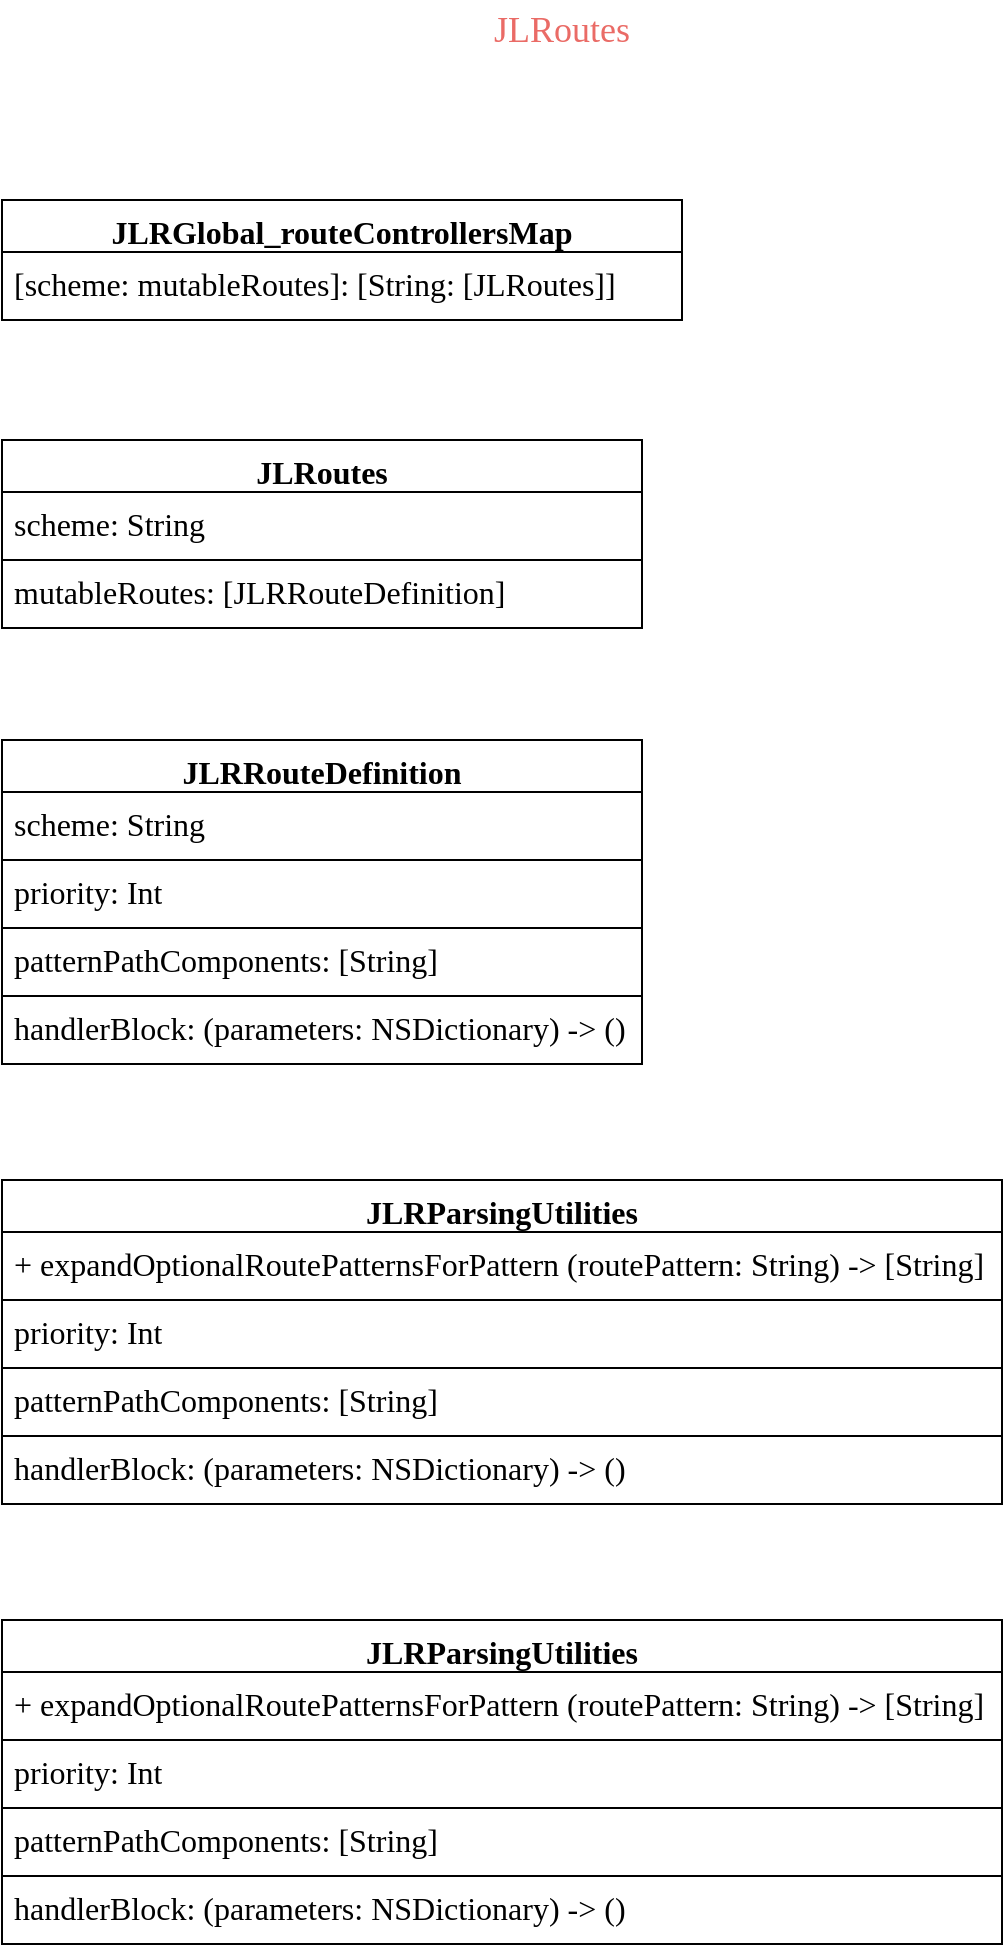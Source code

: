 <mxfile version="21.6.8" type="github">
  <diagram name="第 1 页" id="x82_LA83ciAqN6GJa8_j">
    <mxGraphModel dx="514" dy="811" grid="1" gridSize="10" guides="1" tooltips="1" connect="1" arrows="1" fold="1" page="0" pageScale="1" pageWidth="850" pageHeight="1100" math="0" shadow="0">
      <root>
        <mxCell id="0" />
        <mxCell id="1" parent="0" />
        <mxCell id="TY6RuBEEMv1Jgl18mB2E-1" value="JLRGlobal_routeControllersMap" style="swimlane;fontStyle=1;align=center;verticalAlign=top;childLayout=stackLayout;horizontal=1;startSize=26;horizontalStack=0;resizeParent=1;resizeParentMax=0;resizeLast=0;collapsible=1;marginBottom=0;whiteSpace=wrap;html=1;fontSize=16;fontFamily=Times New Roman;" vertex="1" parent="1">
          <mxGeometry x="10" y="480" width="340" height="60" as="geometry">
            <mxRectangle x="10" y="440" width="100" height="30" as="alternateBounds" />
          </mxGeometry>
        </mxCell>
        <mxCell id="TY6RuBEEMv1Jgl18mB2E-2" value="[scheme: mutableRoutes]: [String: [JLRoutes]]" style="text;strokeColor=none;fillColor=none;align=left;verticalAlign=top;spacingLeft=4;spacingRight=4;overflow=hidden;rotatable=0;points=[[0,0.5],[1,0.5]];portConstraint=eastwest;whiteSpace=wrap;html=1;fontSize=16;fontFamily=Times New Roman;" vertex="1" parent="TY6RuBEEMv1Jgl18mB2E-1">
          <mxGeometry y="26" width="340" height="34" as="geometry" />
        </mxCell>
        <mxCell id="TY6RuBEEMv1Jgl18mB2E-10" value="JLRoutes" style="text;html=1;strokeColor=none;fillColor=none;align=center;verticalAlign=middle;whiteSpace=wrap;rounded=0;fontFamily=Times New Roman;fontSize=18;fontColor=#EA6B66;" vertex="1" parent="1">
          <mxGeometry x="260" y="380" width="60" height="30" as="geometry" />
        </mxCell>
        <mxCell id="TY6RuBEEMv1Jgl18mB2E-11" value="JLRoutes" style="swimlane;fontStyle=1;align=center;verticalAlign=top;childLayout=stackLayout;horizontal=1;startSize=26;horizontalStack=0;resizeParent=1;resizeParentMax=0;resizeLast=0;collapsible=1;marginBottom=0;whiteSpace=wrap;html=1;fontSize=16;fontFamily=Times New Roman;" vertex="1" parent="1">
          <mxGeometry x="10" y="600" width="320" height="94" as="geometry">
            <mxRectangle x="10" y="440" width="100" height="30" as="alternateBounds" />
          </mxGeometry>
        </mxCell>
        <mxCell id="TY6RuBEEMv1Jgl18mB2E-12" value="scheme: String" style="text;strokeColor=none;fillColor=none;align=left;verticalAlign=top;spacingLeft=4;spacingRight=4;overflow=hidden;rotatable=0;points=[[0,0.5],[1,0.5]];portConstraint=eastwest;whiteSpace=wrap;html=1;fontSize=16;fontFamily=Times New Roman;" vertex="1" parent="TY6RuBEEMv1Jgl18mB2E-11">
          <mxGeometry y="26" width="320" height="34" as="geometry" />
        </mxCell>
        <mxCell id="TY6RuBEEMv1Jgl18mB2E-13" value="mutableRoutes: [JLRRouteDefinition&lt;span style=&quot;background-color: initial;&quot;&gt;]&lt;/span&gt;" style="text;strokeColor=default;fillColor=none;align=left;verticalAlign=top;spacingLeft=4;spacingRight=4;overflow=hidden;rotatable=0;points=[[0,0.5],[1,0.5]];portConstraint=eastwest;whiteSpace=wrap;html=1;fontSize=16;fontFamily=Times New Roman;" vertex="1" parent="TY6RuBEEMv1Jgl18mB2E-11">
          <mxGeometry y="60" width="320" height="34" as="geometry" />
        </mxCell>
        <mxCell id="TY6RuBEEMv1Jgl18mB2E-14" value="JLRRouteDefinition" style="swimlane;fontStyle=1;align=center;verticalAlign=top;childLayout=stackLayout;horizontal=1;startSize=26;horizontalStack=0;resizeParent=1;resizeParentMax=0;resizeLast=0;collapsible=1;marginBottom=0;whiteSpace=wrap;html=1;fontSize=16;fontFamily=Times New Roman;" vertex="1" parent="1">
          <mxGeometry x="10" y="750" width="320" height="162" as="geometry">
            <mxRectangle x="10" y="440" width="100" height="30" as="alternateBounds" />
          </mxGeometry>
        </mxCell>
        <mxCell id="TY6RuBEEMv1Jgl18mB2E-15" value="scheme: String" style="text;strokeColor=none;fillColor=none;align=left;verticalAlign=top;spacingLeft=4;spacingRight=4;overflow=hidden;rotatable=0;points=[[0,0.5],[1,0.5]];portConstraint=eastwest;whiteSpace=wrap;html=1;fontSize=16;fontFamily=Times New Roman;" vertex="1" parent="TY6RuBEEMv1Jgl18mB2E-14">
          <mxGeometry y="26" width="320" height="34" as="geometry" />
        </mxCell>
        <mxCell id="TY6RuBEEMv1Jgl18mB2E-17" value="priority: Int" style="text;strokeColor=default;fillColor=none;align=left;verticalAlign=top;spacingLeft=4;spacingRight=4;overflow=hidden;rotatable=0;points=[[0,0.5],[1,0.5]];portConstraint=eastwest;whiteSpace=wrap;html=1;fontSize=16;fontFamily=Times New Roman;" vertex="1" parent="TY6RuBEEMv1Jgl18mB2E-14">
          <mxGeometry y="60" width="320" height="34" as="geometry" />
        </mxCell>
        <mxCell id="TY6RuBEEMv1Jgl18mB2E-16" value="patternPathComponents: [String]" style="text;strokeColor=default;fillColor=none;align=left;verticalAlign=top;spacingLeft=4;spacingRight=4;overflow=hidden;rotatable=0;points=[[0,0.5],[1,0.5]];portConstraint=eastwest;whiteSpace=wrap;html=1;fontSize=16;fontFamily=Times New Roman;" vertex="1" parent="TY6RuBEEMv1Jgl18mB2E-14">
          <mxGeometry y="94" width="320" height="34" as="geometry" />
        </mxCell>
        <mxCell id="TY6RuBEEMv1Jgl18mB2E-22" value="handlerBlock: (parameters: NSDictionary) -&amp;gt; ()" style="text;strokeColor=default;fillColor=none;align=left;verticalAlign=top;spacingLeft=4;spacingRight=4;overflow=hidden;rotatable=0;points=[[0,0.5],[1,0.5]];portConstraint=eastwest;whiteSpace=wrap;html=1;fontSize=16;fontFamily=Times New Roman;" vertex="1" parent="TY6RuBEEMv1Jgl18mB2E-14">
          <mxGeometry y="128" width="320" height="34" as="geometry" />
        </mxCell>
        <mxCell id="TY6RuBEEMv1Jgl18mB2E-24" value="JLRParsingUtilities" style="swimlane;fontStyle=1;align=center;verticalAlign=top;childLayout=stackLayout;horizontal=1;startSize=26;horizontalStack=0;resizeParent=1;resizeParentMax=0;resizeLast=0;collapsible=1;marginBottom=0;whiteSpace=wrap;html=1;fontSize=16;fontFamily=Times New Roman;" vertex="1" parent="1">
          <mxGeometry x="10" y="970" width="500" height="162" as="geometry">
            <mxRectangle x="10" y="440" width="100" height="30" as="alternateBounds" />
          </mxGeometry>
        </mxCell>
        <mxCell id="TY6RuBEEMv1Jgl18mB2E-25" value="+&amp;nbsp;expandOptionalRoutePatternsForPattern (routePattern: String) -&amp;gt; [String]" style="text;strokeColor=none;fillColor=none;align=left;verticalAlign=top;spacingLeft=4;spacingRight=4;overflow=hidden;rotatable=0;points=[[0,0.5],[1,0.5]];portConstraint=eastwest;whiteSpace=wrap;html=1;fontSize=16;fontFamily=Times New Roman;" vertex="1" parent="TY6RuBEEMv1Jgl18mB2E-24">
          <mxGeometry y="26" width="500" height="34" as="geometry" />
        </mxCell>
        <mxCell id="TY6RuBEEMv1Jgl18mB2E-26" value="priority: Int" style="text;strokeColor=default;fillColor=none;align=left;verticalAlign=top;spacingLeft=4;spacingRight=4;overflow=hidden;rotatable=0;points=[[0,0.5],[1,0.5]];portConstraint=eastwest;whiteSpace=wrap;html=1;fontSize=16;fontFamily=Times New Roman;" vertex="1" parent="TY6RuBEEMv1Jgl18mB2E-24">
          <mxGeometry y="60" width="500" height="34" as="geometry" />
        </mxCell>
        <mxCell id="TY6RuBEEMv1Jgl18mB2E-27" value="patternPathComponents: [String]" style="text;strokeColor=default;fillColor=none;align=left;verticalAlign=top;spacingLeft=4;spacingRight=4;overflow=hidden;rotatable=0;points=[[0,0.5],[1,0.5]];portConstraint=eastwest;whiteSpace=wrap;html=1;fontSize=16;fontFamily=Times New Roman;" vertex="1" parent="TY6RuBEEMv1Jgl18mB2E-24">
          <mxGeometry y="94" width="500" height="34" as="geometry" />
        </mxCell>
        <mxCell id="TY6RuBEEMv1Jgl18mB2E-28" value="handlerBlock: (parameters: NSDictionary) -&amp;gt; ()" style="text;strokeColor=default;fillColor=none;align=left;verticalAlign=top;spacingLeft=4;spacingRight=4;overflow=hidden;rotatable=0;points=[[0,0.5],[1,0.5]];portConstraint=eastwest;whiteSpace=wrap;html=1;fontSize=16;fontFamily=Times New Roman;" vertex="1" parent="TY6RuBEEMv1Jgl18mB2E-24">
          <mxGeometry y="128" width="500" height="34" as="geometry" />
        </mxCell>
        <mxCell id="TY6RuBEEMv1Jgl18mB2E-29" value="JLRParsingUtilities" style="swimlane;fontStyle=1;align=center;verticalAlign=top;childLayout=stackLayout;horizontal=1;startSize=26;horizontalStack=0;resizeParent=1;resizeParentMax=0;resizeLast=0;collapsible=1;marginBottom=0;whiteSpace=wrap;html=1;fontSize=16;fontFamily=Times New Roman;" vertex="1" parent="1">
          <mxGeometry x="10" y="1190" width="500" height="162" as="geometry">
            <mxRectangle x="10" y="440" width="100" height="30" as="alternateBounds" />
          </mxGeometry>
        </mxCell>
        <mxCell id="TY6RuBEEMv1Jgl18mB2E-30" value="+&amp;nbsp;expandOptionalRoutePatternsForPattern (routePattern: String) -&amp;gt; [String]" style="text;strokeColor=none;fillColor=none;align=left;verticalAlign=top;spacingLeft=4;spacingRight=4;overflow=hidden;rotatable=0;points=[[0,0.5],[1,0.5]];portConstraint=eastwest;whiteSpace=wrap;html=1;fontSize=16;fontFamily=Times New Roman;" vertex="1" parent="TY6RuBEEMv1Jgl18mB2E-29">
          <mxGeometry y="26" width="500" height="34" as="geometry" />
        </mxCell>
        <mxCell id="TY6RuBEEMv1Jgl18mB2E-31" value="priority: Int" style="text;strokeColor=default;fillColor=none;align=left;verticalAlign=top;spacingLeft=4;spacingRight=4;overflow=hidden;rotatable=0;points=[[0,0.5],[1,0.5]];portConstraint=eastwest;whiteSpace=wrap;html=1;fontSize=16;fontFamily=Times New Roman;" vertex="1" parent="TY6RuBEEMv1Jgl18mB2E-29">
          <mxGeometry y="60" width="500" height="34" as="geometry" />
        </mxCell>
        <mxCell id="TY6RuBEEMv1Jgl18mB2E-32" value="patternPathComponents: [String]" style="text;strokeColor=default;fillColor=none;align=left;verticalAlign=top;spacingLeft=4;spacingRight=4;overflow=hidden;rotatable=0;points=[[0,0.5],[1,0.5]];portConstraint=eastwest;whiteSpace=wrap;html=1;fontSize=16;fontFamily=Times New Roman;" vertex="1" parent="TY6RuBEEMv1Jgl18mB2E-29">
          <mxGeometry y="94" width="500" height="34" as="geometry" />
        </mxCell>
        <mxCell id="TY6RuBEEMv1Jgl18mB2E-33" value="handlerBlock: (parameters: NSDictionary) -&amp;gt; ()" style="text;strokeColor=default;fillColor=none;align=left;verticalAlign=top;spacingLeft=4;spacingRight=4;overflow=hidden;rotatable=0;points=[[0,0.5],[1,0.5]];portConstraint=eastwest;whiteSpace=wrap;html=1;fontSize=16;fontFamily=Times New Roman;" vertex="1" parent="TY6RuBEEMv1Jgl18mB2E-29">
          <mxGeometry y="128" width="500" height="34" as="geometry" />
        </mxCell>
      </root>
    </mxGraphModel>
  </diagram>
</mxfile>
